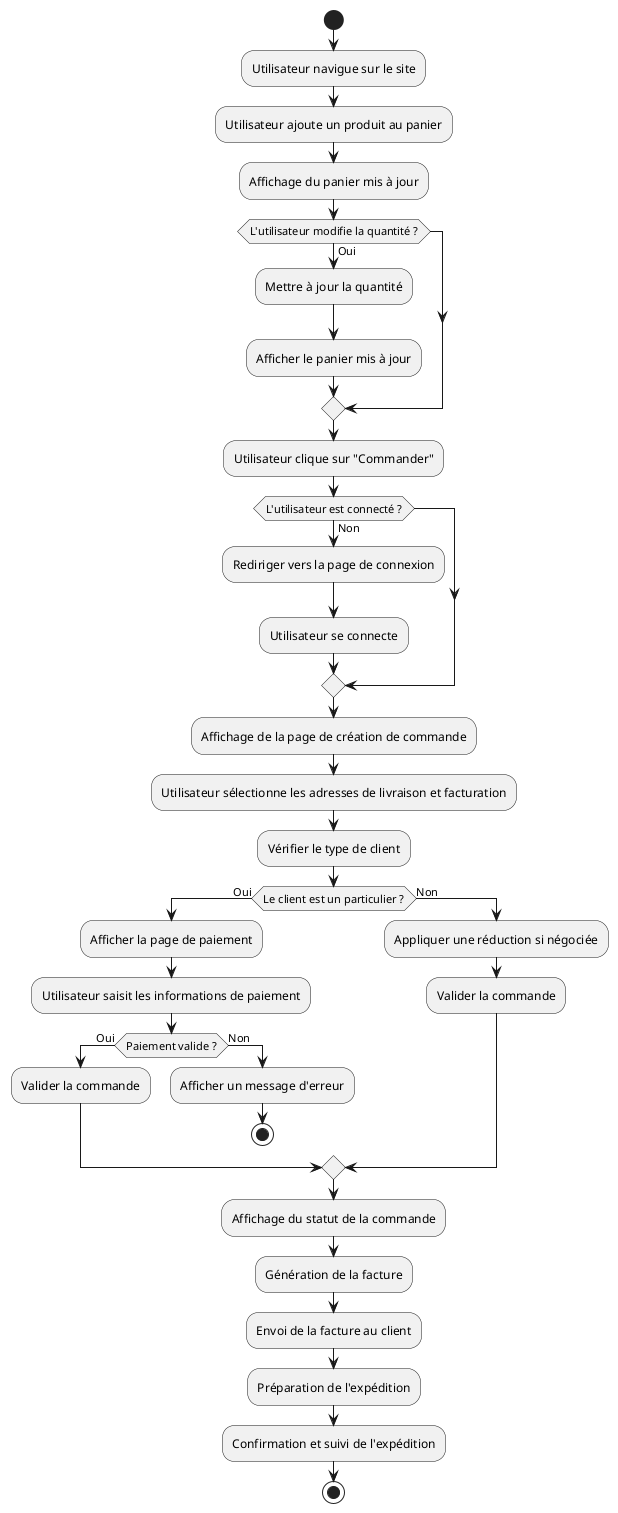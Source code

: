 @startuml commande
start

:Utilisateur navigue sur le site;
:Utilisateur ajoute un produit au panier;
:Affichage du panier mis à jour;

if (L'utilisateur modifie la quantité ?) then (Oui)
    :Mettre à jour la quantité;
    :Afficher le panier mis à jour;
endif

:Utilisateur clique sur "Commander";
if (L'utilisateur est connecté ?) then (Non)
    :Rediriger vers la page de connexion;
    :Utilisateur se connecte;
endif

:Affichage de la page de création de commande;
:Utilisateur sélectionne les adresses de livraison et facturation;
:Vérifier le type de client;

if (Le client est un particulier ?) then (Oui)
    :Afficher la page de paiement;
    :Utilisateur saisit les informations de paiement;
    
    if (Paiement valide ?) then (Oui)
        :Valider la commande;
    else (Non)
        :Afficher un message d'erreur;
        stop
    endif
else (Non)
    :Appliquer une réduction si négociée;
    :Valider la commande;
endif

:Affichage du statut de la commande;
:Génération de la facture;
:Envoi de la facture au client;
:Préparation de l'expédition;
:Confirmation et suivi de l'expédition;

stop
@enduml
